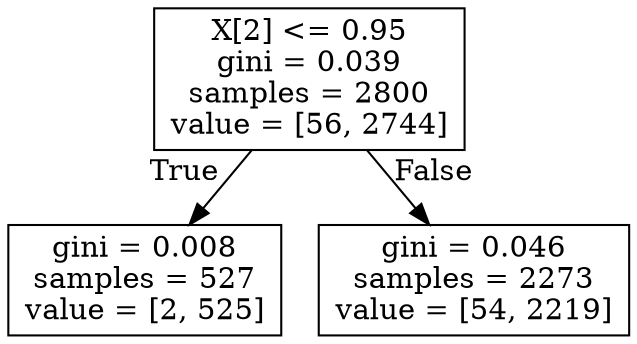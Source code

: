 digraph Tree {
node [shape=box] ;
0 [label="X[2] <= 0.95\ngini = 0.039\nsamples = 2800\nvalue = [56, 2744]"] ;
1 [label="gini = 0.008\nsamples = 527\nvalue = [2, 525]"] ;
0 -> 1 [labeldistance=2.5, labelangle=45, headlabel="True"] ;
2 [label="gini = 0.046\nsamples = 2273\nvalue = [54, 2219]"] ;
0 -> 2 [labeldistance=2.5, labelangle=-45, headlabel="False"] ;
}